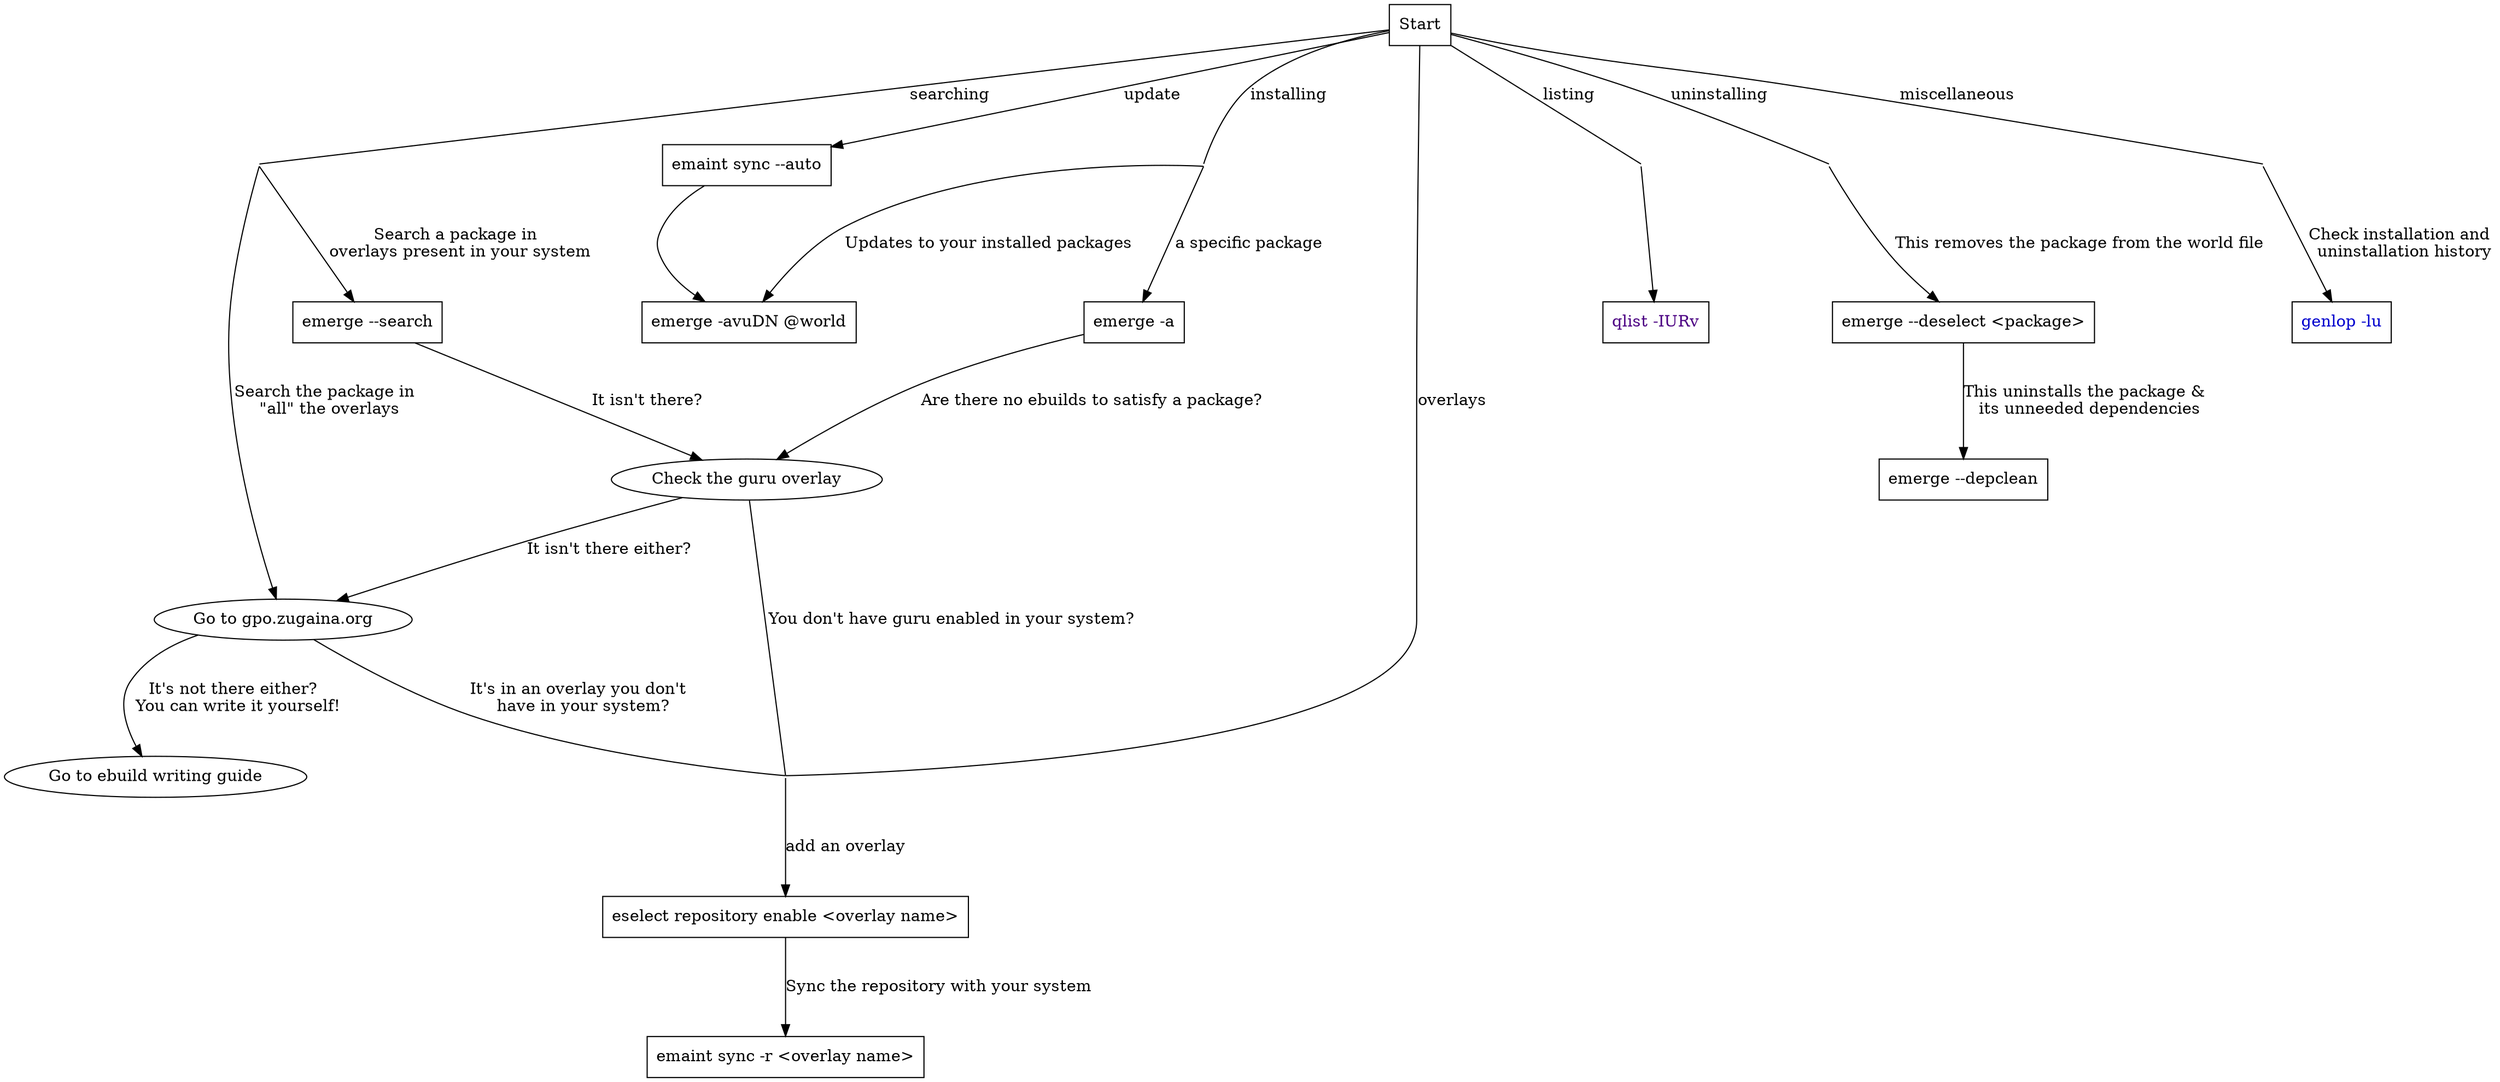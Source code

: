 digraph cheat_sheet {
  // node define
  node [
  shape = box
  ];

  graph [
  layout = dot,
  nodesep = 1.5,
  ranksep = 1.0,
  normalize = false,
  root=start
  ];

  edge [
    style = solid,
    fontsize = 14,
    labeldistance = 2.5,
    labelangle = 70
  ];


  start [label="Start"]
  emergeAsk [label="emerge -a"]
  emergeUpdate [label="emerge -avuDN @world"]
  emergeSearch [label="emerge --search"]
  gpoZugaina [label="Go to gpo.zugaina.org", shape=ellipse, URL="https://graphviz.org/docs/nodes/"]
  eselectRepo [label="eselect repository enable <overlay name>"]
  emaintSync [label="emaint sync -r <overlay name>"]
  emaintSyncAll [label="emaint sync --auto"]
  ebuildWriting [label="Go to ebuild writing guide", shape=ellipse URL="https://devmanual.gentoo.org/ebuild-writing/index.html"]
  qlist [label="qlist -IURv", fontcolor=indigo]
  emergeDeselect [label="emerge --deselect <package>"]
  emergeDepclean [label="emerge --depclean"]
  guru [label="Check the guru overlay", shape=ellipse, URL="https://gitweb.gentoo.org/repo/proj/guru.git/tree/"]
  genlop [label="genlop -lu", fontcolor=blue3]


  // Nodes used for demarking options
  joint1 [shape="none", label="", width=0, height=0]
  joint2 [shape="none", label="", width=0, height=0]
  joint3 [shape="none", label="", width=0, height=0]
  joint4 [shape="none", label="", width=0, height=0]
  joint5 [shape="none", label="", width=0, height=0]
  joint6 [shape="none", label="", width=0, height=0]
  joint7 [shape="none", label="", width=0, height=0]
  joint8 [shape="none", label="", width=0, height=0]
  joint9 [shape="none", label="", width=0, height=0]
  joint10 [shape="none", label="", width=0, height=0]
  joint11 [shape="none", label="", width=0, height=0]



  start -> joint3 [dir=none, label="installing"]
  joint3 -> emergeAsk [label="a specific package"]
  joint3 -> emergeUpdate [label="Updates to your installed packages"]
  emergeAsk -> guru [label="Are there no ebuilds to satisfy a package?"]

  start -> joint2 [label="searching", dir=none]
  joint2 -> emergeSearch [label="Search a package in \n overlays present in your system"]
  joint2 -> gpoZugaina [label="Search the package in \n \"all\" the overlays"]
  guru -> joint5 [label="You don't have guru enabled in your system?", dir=none]
  emergeSearch -> guru [label="It isn't there?"]
  guru -> gpoZugaina [label="It isn't there either?"]
  gpoZugaina -> joint5 [label="It's in an overlay you don't \n have in your system?", dir=none]
  eselectRepo -> emaintSync [label="Sync the repository with your system"]
  gpoZugaina -> ebuildWriting [label="It's not there either? \n You can write it yourself!"]

  start -> joint4[label="listing", dir=none]
  joint4 -> qlist

  start -> joint5[label="overlays", dir=none]
  joint5 -> eselectRepo [label="add an overlay"]

  start -> joint6[label="uninstalling", dir=none]
  joint6 -> emergeDeselect[label="This removes the package from the world file"]
  emergeDeselect -> emergeDepclean[label="This uninstalls the package & \n its unneeded dependencies"]

  start -> joint7 [label="miscellaneous",dir=none]
  joint7 -> genlop [label="Check installation and \n uninstallation history"]

  start -> emaintSyncAll [label="update"]
  emaintSyncAll -> emergeUpdate



}
